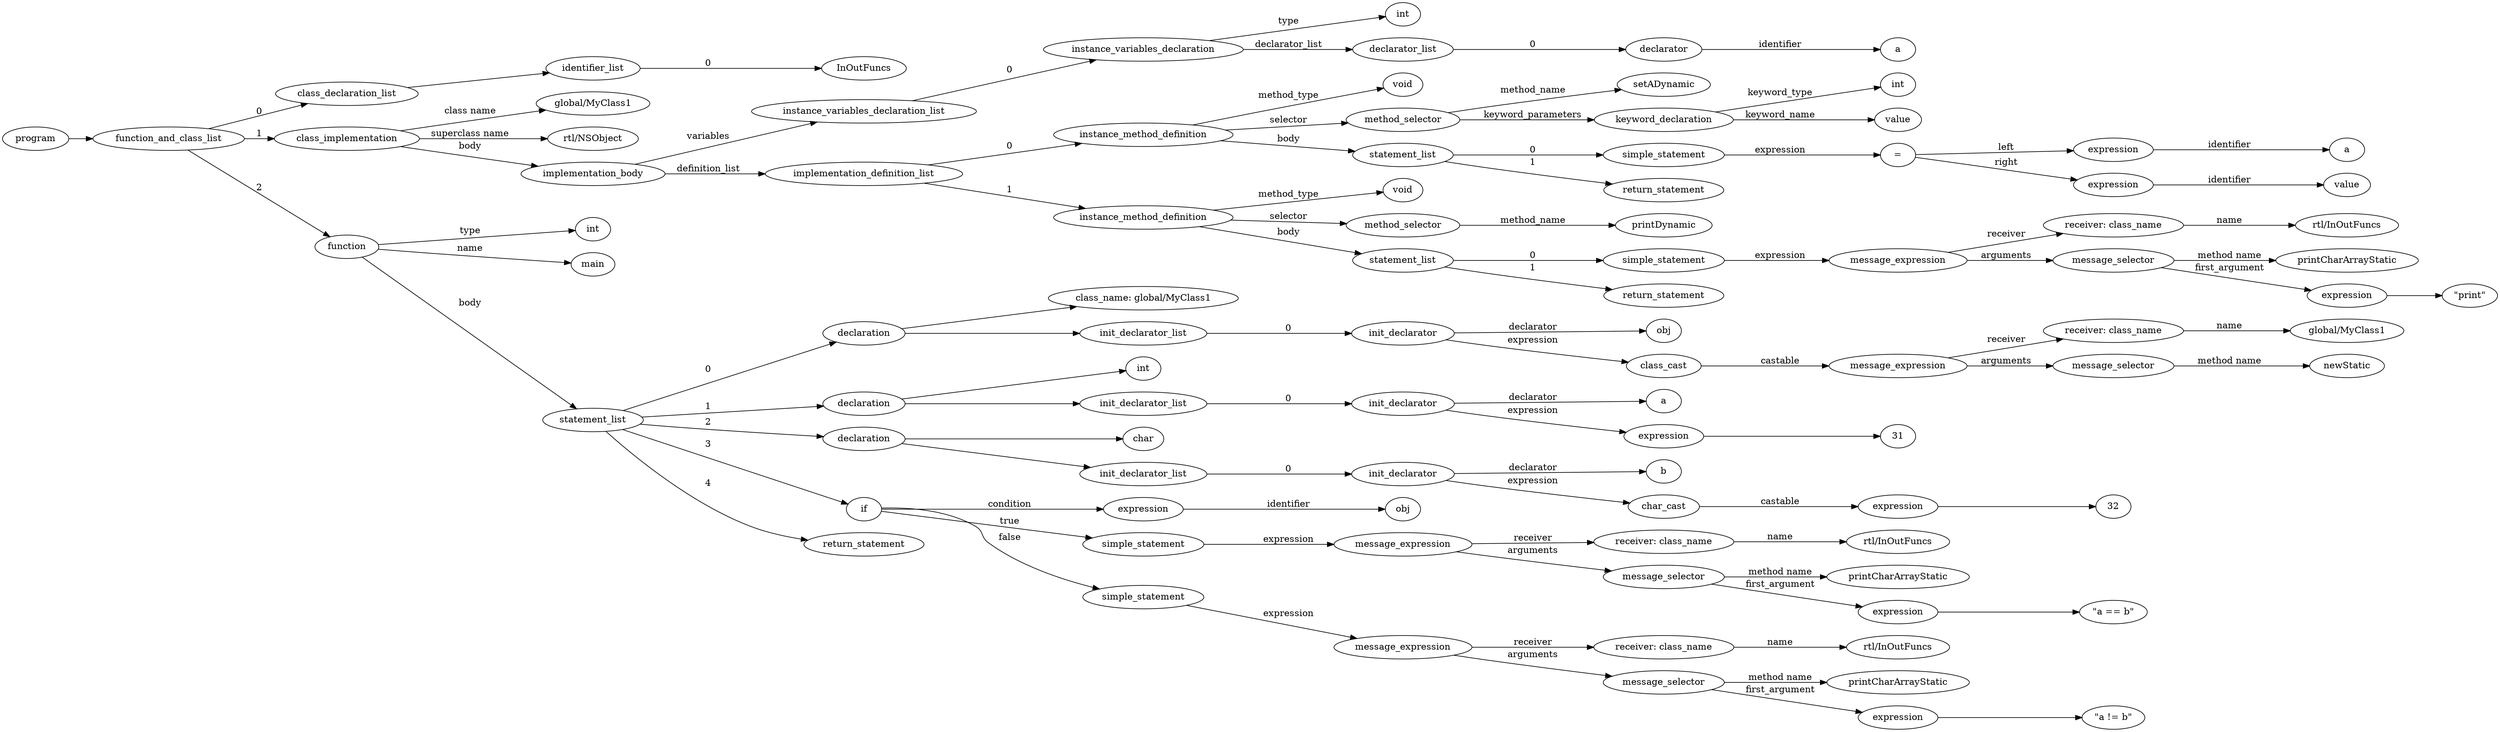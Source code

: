 digraph ObjectiveC { rankdir="LR";
67[label="program"];
67->2;
2[label="function_and_class_list"];
2->1[label="0"];
1[label="class_declaration_list"];
1->0;
0[label="identifier_list"];
0.0 [label="InOutFuncs"];
0->0.0 [label="0"];
2->30[label="1"];
30[label="class_implementation"];
30.1 [label="global/MyClass1"];
30->30.1 [label="class name"];
30.2 [label="rtl/NSObject"];
30->30.2 [label="superclass name"];
30->29[label="body"];
29[label="implementation_body"];
29->7[label="variables"];
7[label="instance_variables_declaration_list"];
7->6[label="0"];
6[label="instance_variables_declaration"];
6->3[label="type"];
3[label="int"];
6->5[label="declarator_list"];
5[label="declarator_list"];
5->4[label="0"];
4[label="declarator"];
4.1 [label="a"];
4->4.1[label="identifier"];
29->18[label="definition_list"];
18[label="implementation_definition_list"];
18->17[label="0"];
17[label="instance_method_definition"];
17->16[label="method_type"];
16[label="void"];
17->10[label="selector"];
10[label="method_selector"];
10->10.1 [label="method_name"];
10.1 [label="setADynamic"];
10->9[label="keyword_parameters"];
9[label="keyword_declaration"];
9->8[label="keyword_type"];
8[label="int"];
9->9.2 [label="keyword_name"];
9.2 [label="value"];
17->15[label="body"];
15[label="statement_list"];
15->14[label="0"];
14[label="simple_statement"];
14->13[label="expression"];
13[label="expression"];
13[label="="];
13->11[label="left"];
11[label="expression"];
11->11.1 [label="identifier"];11.1[label="a"];
13->12[label="right"];
12[label="expression"];
12->12.1 [label="identifier"];12.1[label="value"];
15->85[label="1"];
85[label="return_statement"];
18->28[label="1"];
28[label="instance_method_definition"];
28->27[label="method_type"];
27[label="void"];
28->19[label="selector"];
19[label="method_selector"];
19->19.1 [label="method_name"];
19.1 [label="printDynamic"];
28->26[label="body"];
26[label="statement_list"];
26->25[label="0"];
25[label="simple_statement"];
25->24[label="expression"];
24[label="expression"];
24[label="message_expression"];
24->20[label="receiver"];
20[label="receiver: class_name"];
20.1 [label="rtl/InOutFuncs"];
20->20.1 [label="name"];
24->23[label="arguments"];
23[label="message_selector"];
23.1 [label="printCharArrayStatic"];
23->23.1 [label="method name"]; 
23->22[label="first_argument"];
22[label="expression"];
22->21;
21[label=<"print">];
26->84[label="1"];
84[label="return_statement"];
2->66[label="2"];
66[label="function"];
66->31[label="type"];
31[label="int"];
66->66.1 [label="name"];
66.1 [label="main"];
66->39[label="body"];
39[label="statement_list"];
39->38[label="0"];
38[label="declaration"];
38->37;
37[label="class_name: global/MyClass1"];
38->36;
36[label="init_declarator_list"];
36->35[label="0"];
35[label="init_declarator"];
35.1 [label="obj"];
35->35.1[label="declarator"];
35->86[label="expression"];
86[label="expression"];
86[label="class_cast"];
86->34[label="castable"];
34[label="expression"];
34[label="message_expression"];
34->32[label="receiver"];
32[label="receiver: class_name"];
32.1 [label="global/MyClass1"];
32->32.1 [label="name"];
34->33[label="arguments"];
33[label="message_selector"];
33.1 [label="newStatic"];
33->33.1 [label="method name"]; 
39->45[label="1"];
45[label="declaration"];
45->40;
40[label="int"];
45->44;
44[label="init_declarator_list"];
44->43[label="0"];
43[label="init_declarator"];
43.1 [label="a"];
43->43.1[label="declarator"];
43->42[label="expression"];
42[label="expression"];
42->41;
41[label="31"];
39->51[label="2"];
51[label="declaration"];
51->46;
46[label="char"];
51->50;
50[label="init_declarator_list"];
50->49[label="0"];
49[label="init_declarator"];
49.1 [label="b"];
49->49.1[label="declarator"];
49->87[label="expression"];
87[label="expression"];
87[label="char_cast"];
87->48[label="castable"];
48[label="expression"];
48->47;
47[label="32"];
39->65[label="3"];
65[label="if"];
65->52[label="condition"];
52[label="expression"];
52->52.1 [label="identifier"];52.1[label="obj"];
65->58[label="true"];
58[label="simple_statement"];
58->57[label="expression"];
57[label="expression"];
57[label="message_expression"];
57->53[label="receiver"];
53[label="receiver: class_name"];
53.1 [label="rtl/InOutFuncs"];
53->53.1 [label="name"];
57->56[label="arguments"];
56[label="message_selector"];
56.1 [label="printCharArrayStatic"];
56->56.1 [label="method name"]; 
56->55[label="first_argument"];
55[label="expression"];
55->54;
54[label=<"a == b">];
65->64[label="false"];
64[label="simple_statement"];
64->63[label="expression"];
63[label="expression"];
63[label="message_expression"];
63->59[label="receiver"];
59[label="receiver: class_name"];
59.1 [label="rtl/InOutFuncs"];
59->59.1 [label="name"];
63->62[label="arguments"];
62[label="message_selector"];
62.1 [label="printCharArrayStatic"];
62->62.1 [label="method name"]; 
62->61[label="first_argument"];
61[label="expression"];
61->60;
60[label=<"a != b">];
39->92[label="4"];
92[label="return_statement"];
}
